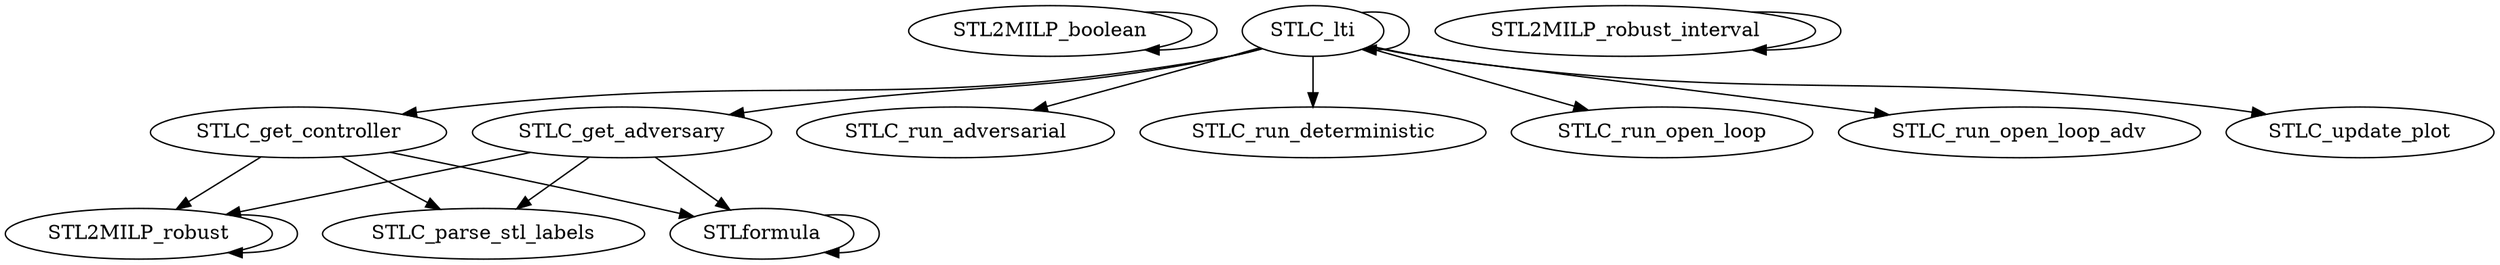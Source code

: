 /* Created by mdot for Matlab */
digraph m2html {
  STL2MILP_boolean -> STL2MILP_boolean;
  STL2MILP_robust -> STL2MILP_robust;
  STL2MILP_robust_interval -> STL2MILP_robust_interval;
  STLC_get_adversary -> STL2MILP_robust;
  STLC_get_adversary -> STLC_parse_stl_labels;
  STLC_get_adversary -> STLformula;
  STLC_get_controller -> STL2MILP_robust;
  STLC_get_controller -> STLC_parse_stl_labels;
  STLC_get_controller -> STLformula;
  STLC_lti -> STLC_get_adversary;
  STLC_lti -> STLC_get_controller;
  STLC_lti -> STLC_lti;
  STLC_lti -> STLC_run_adversarial;
  STLC_lti -> STLC_run_deterministic;
  STLC_lti -> STLC_run_open_loop;
  STLC_lti -> STLC_run_open_loop_adv;
  STLC_lti -> STLC_update_plot;
  STLformula -> STLformula;

  STL2MILP_boolean [URL="STL2MILP_boolean.html"];
  STL2MILP_robust [URL="STL2MILP_robust.html"];
  STL2MILP_robust_interval [URL="STL2MILP_robust_interval.html"];
  STLC_get_adversary [URL="STLC_get_adversary.html"];
  STLC_get_controller [URL="STLC_get_controller.html"];
  STLC_lti [URL="STLC_lti.html"];
  STLC_parse_stl_labels [URL="STLC_parse_stl_labels.html"];
  STLC_run_adversarial [URL="STLC_run_adversarial.html"];
  STLC_run_deterministic [URL="STLC_run_deterministic.html"];
  STLC_run_open_loop [URL="STLC_run_open_loop.html"];
  STLC_run_open_loop_adv [URL="STLC_run_open_loop_adv.html"];
  STLC_update_plot [URL="STLC_update_plot.html"];
  STLformula [URL="STLformula.html"];
}